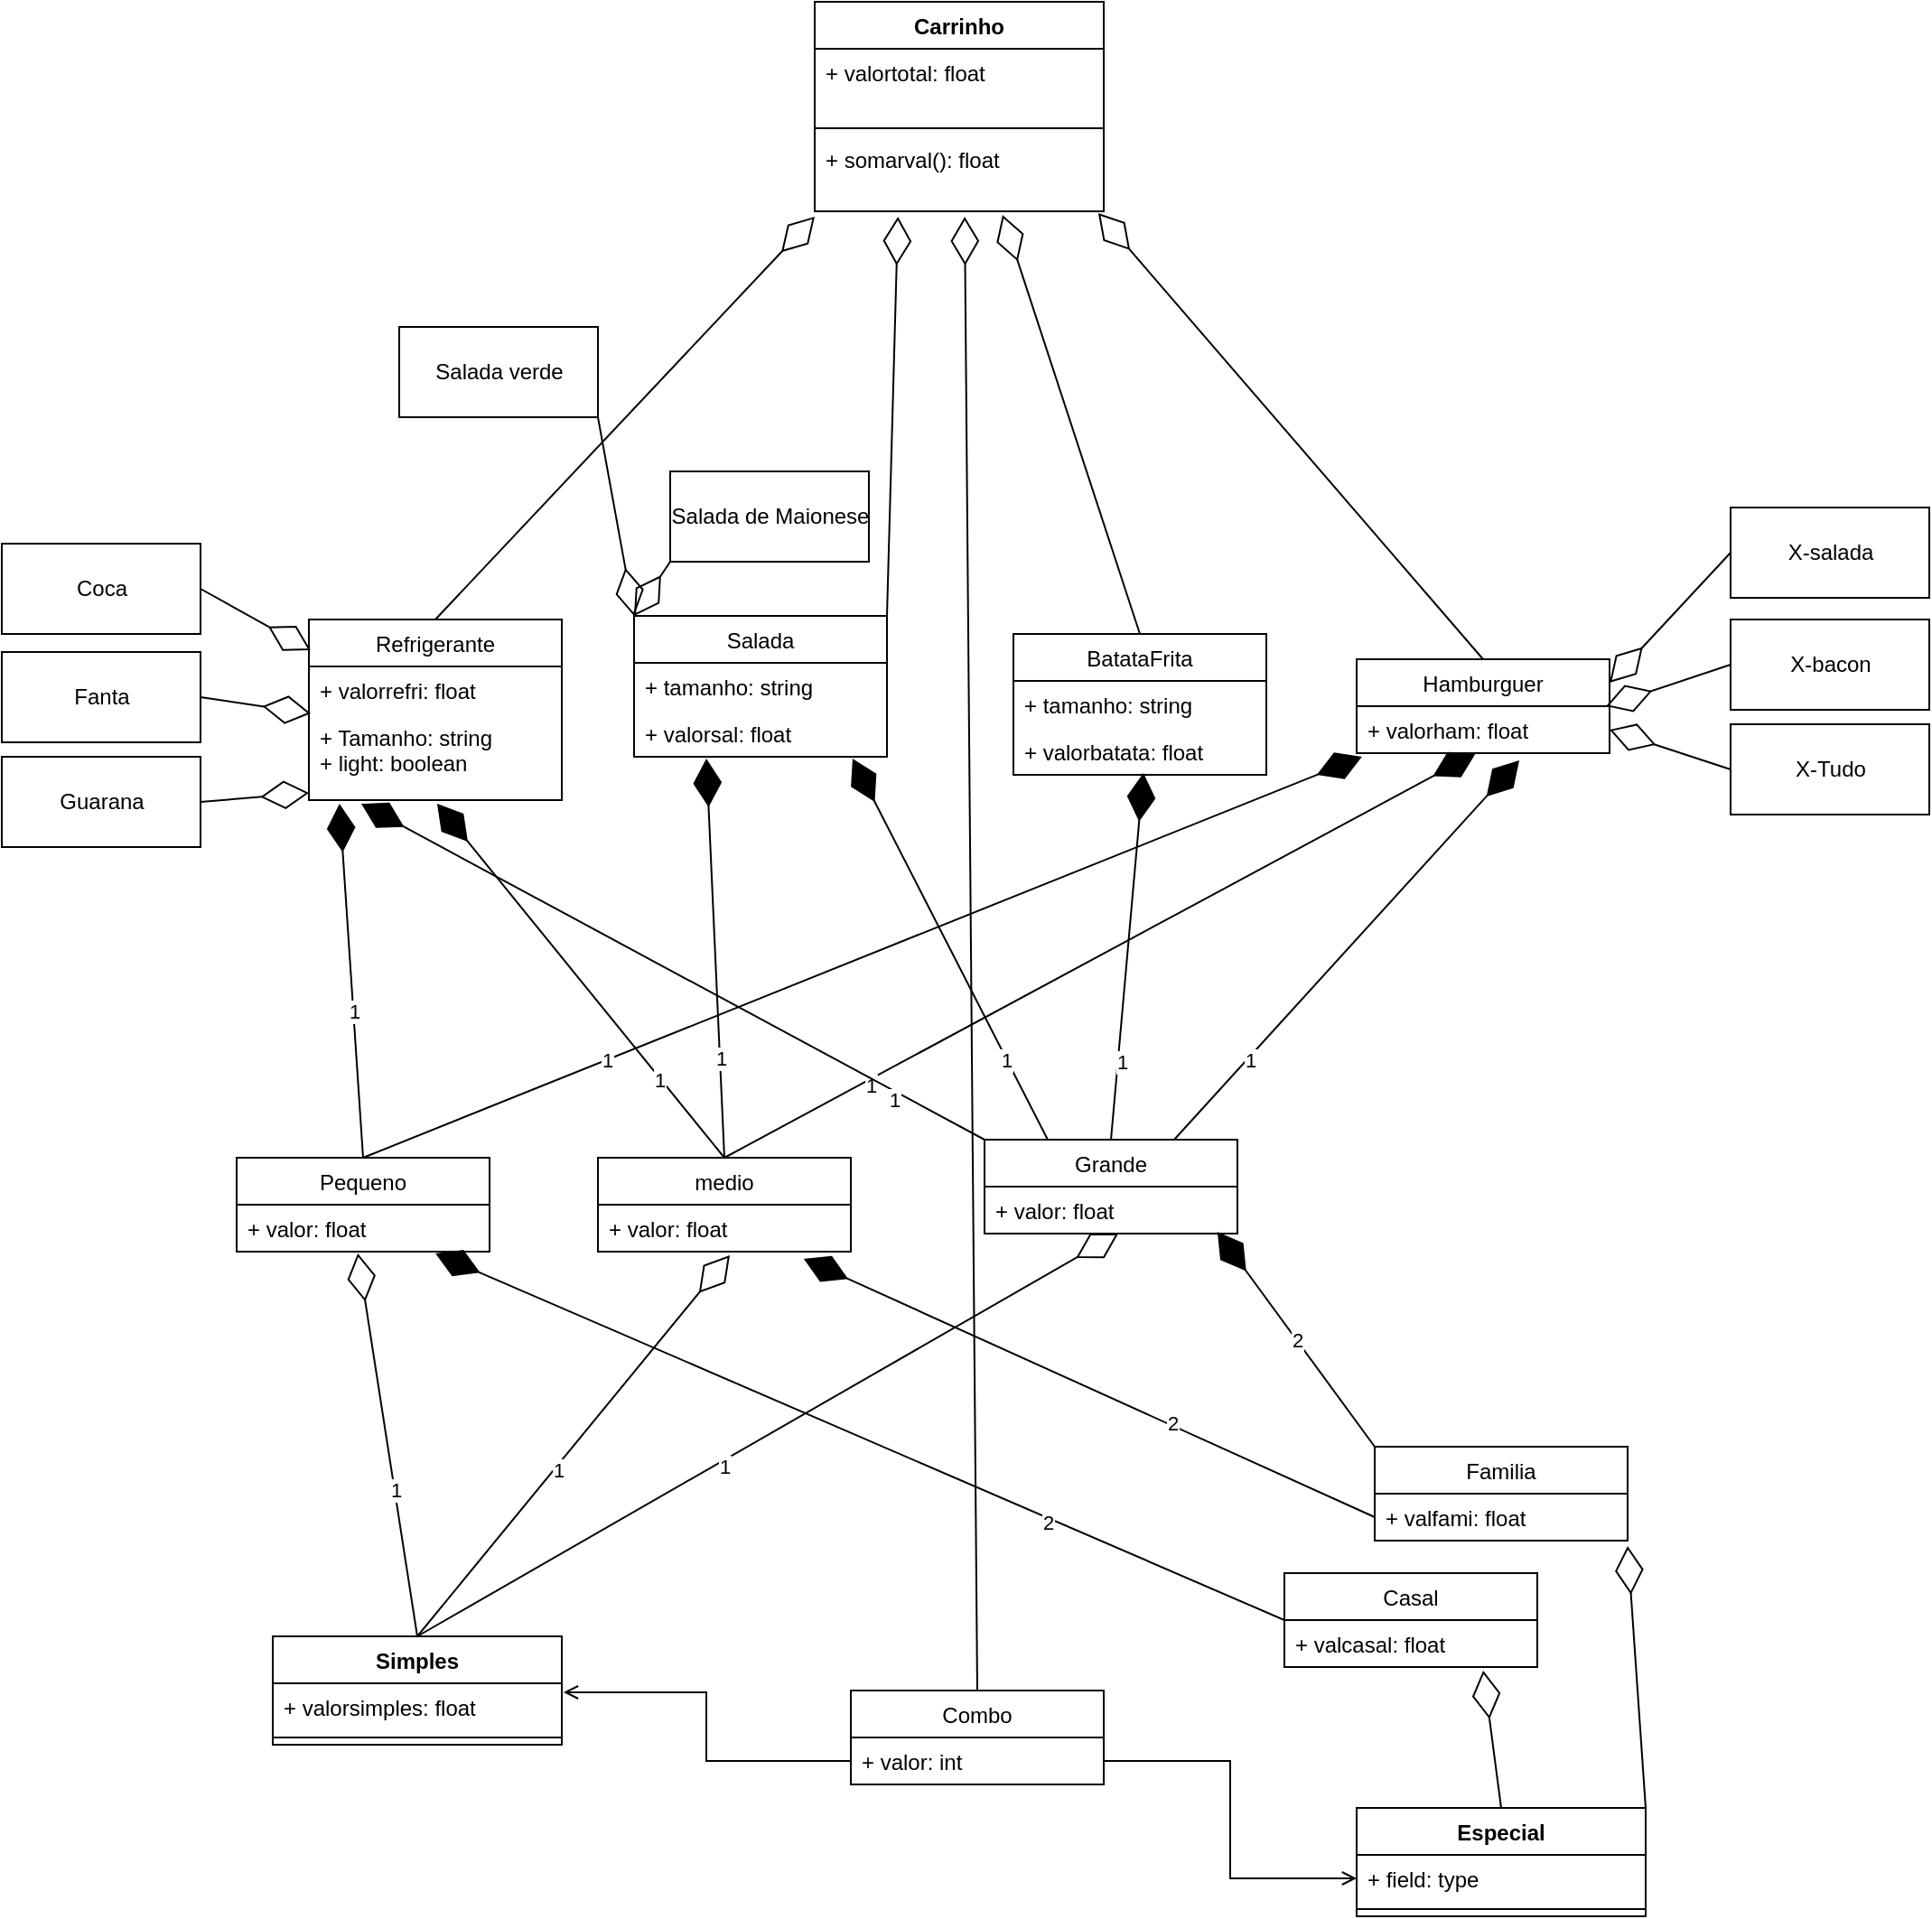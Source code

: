 <mxfile version="13.6.5" type="device"><diagram id="tYhjnZL1RdTvPGKoCXEk" name="Page-1"><mxGraphModel dx="1929" dy="582" grid="1" gridSize="10" guides="1" tooltips="1" connect="1" arrows="1" fold="1" page="1" pageScale="1" pageWidth="827" pageHeight="1169" math="0" shadow="0"><root><mxCell id="0"/><mxCell id="1" parent="0"/><mxCell id="Q4HthzHjRgCct4J1Y-gl-26" value="X-bacon" style="html=1;" vertex="1" parent="1"><mxGeometry x="827" y="402" width="110" height="50" as="geometry"/></mxCell><mxCell id="Q4HthzHjRgCct4J1Y-gl-27" value="X-salada" style="html=1;" vertex="1" parent="1"><mxGeometry x="827" y="340" width="110" height="50" as="geometry"/></mxCell><mxCell id="Q4HthzHjRgCct4J1Y-gl-28" value="X-Tudo" style="html=1;" vertex="1" parent="1"><mxGeometry x="827" y="460" width="110" height="50" as="geometry"/></mxCell><mxCell id="Q4HthzHjRgCct4J1Y-gl-32" value="Salada verde" style="html=1;" vertex="1" parent="1"><mxGeometry x="90" y="240" width="110" height="50" as="geometry"/></mxCell><mxCell id="Q4HthzHjRgCct4J1Y-gl-33" value="Salada de Maionese" style="html=1;" vertex="1" parent="1"><mxGeometry x="240" y="320" width="110" height="50" as="geometry"/></mxCell><mxCell id="Q4HthzHjRgCct4J1Y-gl-34" value="Coca" style="html=1;" vertex="1" parent="1"><mxGeometry x="-130" y="360" width="110" height="50" as="geometry"/></mxCell><mxCell id="Q4HthzHjRgCct4J1Y-gl-35" value="Fanta" style="html=1;" vertex="1" parent="1"><mxGeometry x="-130" y="420" width="110" height="50" as="geometry"/></mxCell><mxCell id="Q4HthzHjRgCct4J1Y-gl-36" value="Guarana" style="html=1;" vertex="1" parent="1"><mxGeometry x="-130" y="478" width="110" height="50" as="geometry"/></mxCell><mxCell id="Q4HthzHjRgCct4J1Y-gl-17" value="Refrigerante" style="swimlane;fontStyle=0;childLayout=stackLayout;horizontal=1;startSize=26;fillColor=none;horizontalStack=0;resizeParent=1;resizeParentMax=0;resizeLast=0;collapsible=1;marginBottom=0;" vertex="1" parent="1"><mxGeometry x="40" y="402" width="140" height="100" as="geometry"/></mxCell><mxCell id="Q4HthzHjRgCct4J1Y-gl-18" value="+ valorrefri: float" style="text;strokeColor=none;fillColor=none;align=left;verticalAlign=top;spacingLeft=4;spacingRight=4;overflow=hidden;rotatable=0;points=[[0,0.5],[1,0.5]];portConstraint=eastwest;" vertex="1" parent="Q4HthzHjRgCct4J1Y-gl-17"><mxGeometry y="26" width="140" height="26" as="geometry"/></mxCell><mxCell id="Q4HthzHjRgCct4J1Y-gl-19" value="+ Tamanho: string&#10;+ light: boolean" style="text;strokeColor=none;fillColor=none;align=left;verticalAlign=top;spacingLeft=4;spacingRight=4;overflow=hidden;rotatable=0;points=[[0,0.5],[1,0.5]];portConstraint=eastwest;" vertex="1" parent="Q4HthzHjRgCct4J1Y-gl-17"><mxGeometry y="52" width="140" height="48" as="geometry"/></mxCell><mxCell id="Q4HthzHjRgCct4J1Y-gl-13" value="Salada" style="swimlane;fontStyle=0;childLayout=stackLayout;horizontal=1;startSize=26;fillColor=none;horizontalStack=0;resizeParent=1;resizeParentMax=0;resizeLast=0;collapsible=1;marginBottom=0;" vertex="1" parent="1"><mxGeometry x="220" y="400" width="140" height="78" as="geometry"/></mxCell><mxCell id="Q4HthzHjRgCct4J1Y-gl-14" value="+ tamanho: string" style="text;strokeColor=none;fillColor=none;align=left;verticalAlign=top;spacingLeft=4;spacingRight=4;overflow=hidden;rotatable=0;points=[[0,0.5],[1,0.5]];portConstraint=eastwest;" vertex="1" parent="Q4HthzHjRgCct4J1Y-gl-13"><mxGeometry y="26" width="140" height="26" as="geometry"/></mxCell><mxCell id="Q4HthzHjRgCct4J1Y-gl-16" value="+ valorsal: float" style="text;strokeColor=none;fillColor=none;align=left;verticalAlign=top;spacingLeft=4;spacingRight=4;overflow=hidden;rotatable=0;points=[[0,0.5],[1,0.5]];portConstraint=eastwest;" vertex="1" parent="Q4HthzHjRgCct4J1Y-gl-13"><mxGeometry y="52" width="140" height="26" as="geometry"/></mxCell><mxCell id="Q4HthzHjRgCct4J1Y-gl-5" value="BatataFrita" style="swimlane;fontStyle=0;childLayout=stackLayout;horizontal=1;startSize=26;fillColor=none;horizontalStack=0;resizeParent=1;resizeParentMax=0;resizeLast=0;collapsible=1;marginBottom=0;" vertex="1" parent="1"><mxGeometry x="430" y="410" width="140" height="78" as="geometry"/></mxCell><mxCell id="Q4HthzHjRgCct4J1Y-gl-6" value="+ tamanho: string" style="text;strokeColor=none;fillColor=none;align=left;verticalAlign=top;spacingLeft=4;spacingRight=4;overflow=hidden;rotatable=0;points=[[0,0.5],[1,0.5]];portConstraint=eastwest;" vertex="1" parent="Q4HthzHjRgCct4J1Y-gl-5"><mxGeometry y="26" width="140" height="26" as="geometry"/></mxCell><mxCell id="Q4HthzHjRgCct4J1Y-gl-7" value="+ valorbatata: float" style="text;strokeColor=none;fillColor=none;align=left;verticalAlign=top;spacingLeft=4;spacingRight=4;overflow=hidden;rotatable=0;points=[[0,0.5],[1,0.5]];portConstraint=eastwest;" vertex="1" parent="Q4HthzHjRgCct4J1Y-gl-5"><mxGeometry y="52" width="140" height="26" as="geometry"/></mxCell><mxCell id="Q4HthzHjRgCct4J1Y-gl-87" value="" style="endArrow=diamondThin;endFill=0;endSize=24;html=1;exitX=0;exitY=0.5;exitDx=0;exitDy=0;entryX=1;entryY=0.25;entryDx=0;entryDy=0;" edge="1" parent="1" source="Q4HthzHjRgCct4J1Y-gl-27" target="Q4HthzHjRgCct4J1Y-gl-9"><mxGeometry width="160" relative="1" as="geometry"><mxPoint x="580" y="340" as="sourcePoint"/><mxPoint x="740" y="340" as="targetPoint"/></mxGeometry></mxCell><mxCell id="Q4HthzHjRgCct4J1Y-gl-88" value="" style="endArrow=diamondThin;endFill=0;endSize=24;html=1;exitX=0;exitY=0.5;exitDx=0;exitDy=0;entryX=0.986;entryY=0;entryDx=0;entryDy=0;entryPerimeter=0;" edge="1" parent="1" source="Q4HthzHjRgCct4J1Y-gl-26" target="Q4HthzHjRgCct4J1Y-gl-10"><mxGeometry width="160" relative="1" as="geometry"><mxPoint x="600" y="280" as="sourcePoint"/><mxPoint x="770" y="465" as="targetPoint"/></mxGeometry></mxCell><mxCell id="Q4HthzHjRgCct4J1Y-gl-89" value="" style="endArrow=diamondThin;endFill=0;endSize=24;html=1;exitX=0;exitY=0.5;exitDx=0;exitDy=0;entryX=1;entryY=0.5;entryDx=0;entryDy=0;" edge="1" parent="1" source="Q4HthzHjRgCct4J1Y-gl-28" target="Q4HthzHjRgCct4J1Y-gl-10"><mxGeometry width="160" relative="1" as="geometry"><mxPoint x="670" y="310" as="sourcePoint"/><mxPoint x="770" y="465" as="targetPoint"/></mxGeometry></mxCell><mxCell id="Q4HthzHjRgCct4J1Y-gl-90" value="" style="endArrow=diamondThin;endFill=0;endSize=24;html=1;exitX=0.5;exitY=0;exitDx=0;exitDy=0;entryX=0.519;entryY=1.071;entryDx=0;entryDy=0;entryPerimeter=0;" edge="1" parent="1" source="Q4HthzHjRgCct4J1Y-gl-67" target="Q4HthzHjRgCct4J1Y-gl-4"><mxGeometry width="160" relative="1" as="geometry"><mxPoint x="325" y="883" as="sourcePoint"/><mxPoint x="410" y="540" as="targetPoint"/></mxGeometry></mxCell><mxCell id="Q4HthzHjRgCct4J1Y-gl-91" value="" style="endArrow=diamondThin;endFill=0;endSize=24;html=1;exitX=0.5;exitY=0;exitDx=0;exitDy=0;entryX=0.981;entryY=1.024;entryDx=0;entryDy=0;entryPerimeter=0;" edge="1" parent="1" source="Q4HthzHjRgCct4J1Y-gl-9" target="Q4HthzHjRgCct4J1Y-gl-4"><mxGeometry width="160" relative="1" as="geometry"><mxPoint x="640" y="220" as="sourcePoint"/><mxPoint x="800" y="220" as="targetPoint"/></mxGeometry></mxCell><mxCell id="Q4HthzHjRgCct4J1Y-gl-92" value="" style="endArrow=diamondThin;endFill=0;endSize=24;html=1;exitX=0;exitY=1;exitDx=0;exitDy=0;entryX=0;entryY=0;entryDx=0;entryDy=0;" edge="1" parent="1" source="Q4HthzHjRgCct4J1Y-gl-33" target="Q4HthzHjRgCct4J1Y-gl-13"><mxGeometry width="160" relative="1" as="geometry"><mxPoint x="230" y="280" as="sourcePoint"/><mxPoint x="390" y="280" as="targetPoint"/></mxGeometry></mxCell><mxCell id="Q4HthzHjRgCct4J1Y-gl-93" value="" style="endArrow=diamondThin;endFill=0;endSize=24;html=1;exitX=1;exitY=1;exitDx=0;exitDy=0;entryX=0;entryY=0;entryDx=0;entryDy=0;" edge="1" parent="1" source="Q4HthzHjRgCct4J1Y-gl-32" target="Q4HthzHjRgCct4J1Y-gl-13"><mxGeometry width="160" relative="1" as="geometry"><mxPoint x="210" y="610" as="sourcePoint"/><mxPoint x="370" y="610" as="targetPoint"/></mxGeometry></mxCell><mxCell id="Q4HthzHjRgCct4J1Y-gl-94" value="" style="endArrow=diamondThin;endFill=0;endSize=24;html=1;exitX=1;exitY=0;exitDx=0;exitDy=0;entryX=0.288;entryY=1.071;entryDx=0;entryDy=0;entryPerimeter=0;" edge="1" parent="1" source="Q4HthzHjRgCct4J1Y-gl-13" target="Q4HthzHjRgCct4J1Y-gl-4"><mxGeometry width="160" relative="1" as="geometry"><mxPoint x="490" y="630" as="sourcePoint"/><mxPoint x="650" y="630" as="targetPoint"/></mxGeometry></mxCell><mxCell id="Q4HthzHjRgCct4J1Y-gl-95" value="" style="endArrow=diamondThin;endFill=0;endSize=24;html=1;exitX=0.5;exitY=0;exitDx=0;exitDy=0;entryX=0.65;entryY=1.048;entryDx=0;entryDy=0;entryPerimeter=0;" edge="1" parent="1" source="Q4HthzHjRgCct4J1Y-gl-5" target="Q4HthzHjRgCct4J1Y-gl-4"><mxGeometry width="160" relative="1" as="geometry"><mxPoint x="370" y="370" as="sourcePoint"/><mxPoint x="530" y="370" as="targetPoint"/></mxGeometry></mxCell><mxCell id="Q4HthzHjRgCct4J1Y-gl-96" value="" style="endArrow=diamondThin;endFill=0;endSize=24;html=1;exitX=1;exitY=0.5;exitDx=0;exitDy=0;entryX=0.007;entryY=0;entryDx=0;entryDy=0;entryPerimeter=0;" edge="1" parent="1" source="Q4HthzHjRgCct4J1Y-gl-35" target="Q4HthzHjRgCct4J1Y-gl-19"><mxGeometry width="160" relative="1" as="geometry"><mxPoint x="-60" y="290" as="sourcePoint"/><mxPoint x="100" y="290" as="targetPoint"/></mxGeometry></mxCell><mxCell id="Q4HthzHjRgCct4J1Y-gl-97" value="" style="endArrow=diamondThin;endFill=0;endSize=24;html=1;exitX=1;exitY=0.5;exitDx=0;exitDy=0;entryX=0;entryY=0.917;entryDx=0;entryDy=0;entryPerimeter=0;" edge="1" parent="1" source="Q4HthzHjRgCct4J1Y-gl-36" target="Q4HthzHjRgCct4J1Y-gl-19"><mxGeometry width="160" relative="1" as="geometry"><mxPoint x="-70" y="320" as="sourcePoint"/><mxPoint x="90" y="320" as="targetPoint"/></mxGeometry></mxCell><mxCell id="Q4HthzHjRgCct4J1Y-gl-98" value="" style="endArrow=diamondThin;endFill=0;endSize=24;html=1;exitX=1;exitY=0.5;exitDx=0;exitDy=0;entryX=0.007;entryY=0.17;entryDx=0;entryDy=0;entryPerimeter=0;" edge="1" parent="1" source="Q4HthzHjRgCct4J1Y-gl-34" target="Q4HthzHjRgCct4J1Y-gl-17"><mxGeometry width="160" relative="1" as="geometry"><mxPoint x="-80" y="250" as="sourcePoint"/><mxPoint x="80" y="250" as="targetPoint"/></mxGeometry></mxCell><mxCell id="Q4HthzHjRgCct4J1Y-gl-99" value="" style="endArrow=diamondThin;endFill=0;endSize=24;html=1;exitX=0.5;exitY=0;exitDx=0;exitDy=0;entryX=0;entryY=1.071;entryDx=0;entryDy=0;entryPerimeter=0;" edge="1" parent="1" source="Q4HthzHjRgCct4J1Y-gl-17" target="Q4HthzHjRgCct4J1Y-gl-4"><mxGeometry width="160" relative="1" as="geometry"><mxPoint x="70" y="350" as="sourcePoint"/><mxPoint x="230" y="350" as="targetPoint"/></mxGeometry></mxCell><mxCell id="Q4HthzHjRgCct4J1Y-gl-1" value="Carrinho" style="swimlane;fontStyle=1;align=center;verticalAlign=top;childLayout=stackLayout;horizontal=1;startSize=26;horizontalStack=0;resizeParent=1;resizeParentMax=0;resizeLast=0;collapsible=1;marginBottom=0;" vertex="1" parent="1"><mxGeometry x="320" y="60" width="160" height="116" as="geometry"/></mxCell><mxCell id="Q4HthzHjRgCct4J1Y-gl-2" value="+ valortotal: float" style="text;strokeColor=none;fillColor=none;align=left;verticalAlign=top;spacingLeft=4;spacingRight=4;overflow=hidden;rotatable=0;points=[[0,0.5],[1,0.5]];portConstraint=eastwest;" vertex="1" parent="Q4HthzHjRgCct4J1Y-gl-1"><mxGeometry y="26" width="160" height="40" as="geometry"/></mxCell><mxCell id="Q4HthzHjRgCct4J1Y-gl-3" value="" style="line;strokeWidth=1;fillColor=none;align=left;verticalAlign=middle;spacingTop=-1;spacingLeft=3;spacingRight=3;rotatable=0;labelPosition=right;points=[];portConstraint=eastwest;" vertex="1" parent="Q4HthzHjRgCct4J1Y-gl-1"><mxGeometry y="66" width="160" height="8" as="geometry"/></mxCell><mxCell id="Q4HthzHjRgCct4J1Y-gl-4" value="+ somarval(): float" style="text;strokeColor=none;fillColor=none;align=left;verticalAlign=top;spacingLeft=4;spacingRight=4;overflow=hidden;rotatable=0;points=[[0,0.5],[1,0.5]];portConstraint=eastwest;" vertex="1" parent="Q4HthzHjRgCct4J1Y-gl-1"><mxGeometry y="74" width="160" height="42" as="geometry"/></mxCell><mxCell id="Q4HthzHjRgCct4J1Y-gl-9" value="Hamburguer" style="swimlane;fontStyle=0;childLayout=stackLayout;horizontal=1;startSize=26;fillColor=none;horizontalStack=0;resizeParent=1;resizeParentMax=0;resizeLast=0;collapsible=1;marginBottom=0;" vertex="1" parent="1"><mxGeometry x="620" y="424" width="140" height="52" as="geometry"/></mxCell><mxCell id="Q4HthzHjRgCct4J1Y-gl-10" value="+ valorham: float" style="text;strokeColor=none;fillColor=none;align=left;verticalAlign=top;spacingLeft=4;spacingRight=4;overflow=hidden;rotatable=0;points=[[0,0.5],[1,0.5]];portConstraint=eastwest;" vertex="1" parent="Q4HthzHjRgCct4J1Y-gl-9"><mxGeometry y="26" width="140" height="26" as="geometry"/></mxCell><mxCell id="Q4HthzHjRgCct4J1Y-gl-67" value="Combo" style="swimlane;fontStyle=0;childLayout=stackLayout;horizontal=1;startSize=26;fillColor=none;horizontalStack=0;resizeParent=1;resizeParentMax=0;resizeLast=0;collapsible=1;marginBottom=0;" vertex="1" parent="1"><mxGeometry x="340" y="995" width="140" height="52" as="geometry"/></mxCell><mxCell id="Q4HthzHjRgCct4J1Y-gl-68" value="+ valor: int" style="text;strokeColor=none;fillColor=none;align=left;verticalAlign=top;spacingLeft=4;spacingRight=4;overflow=hidden;rotatable=0;points=[[0,0.5],[1,0.5]];portConstraint=eastwest;" vertex="1" parent="Q4HthzHjRgCct4J1Y-gl-67"><mxGeometry y="26" width="140" height="26" as="geometry"/></mxCell><mxCell id="Q4HthzHjRgCct4J1Y-gl-46" value="Simples" style="swimlane;fontStyle=1;align=center;verticalAlign=top;childLayout=stackLayout;horizontal=1;startSize=26;horizontalStack=0;resizeParent=1;resizeParentMax=0;resizeLast=0;collapsible=1;marginBottom=0;" vertex="1" parent="1"><mxGeometry x="20" y="965" width="160" height="60" as="geometry"/></mxCell><mxCell id="Q4HthzHjRgCct4J1Y-gl-47" value="+ valorsimples: float" style="text;strokeColor=none;fillColor=none;align=left;verticalAlign=top;spacingLeft=4;spacingRight=4;overflow=hidden;rotatable=0;points=[[0,0.5],[1,0.5]];portConstraint=eastwest;" vertex="1" parent="Q4HthzHjRgCct4J1Y-gl-46"><mxGeometry y="26" width="160" height="26" as="geometry"/></mxCell><mxCell id="Q4HthzHjRgCct4J1Y-gl-48" value="" style="line;strokeWidth=1;fillColor=none;align=left;verticalAlign=middle;spacingTop=-1;spacingLeft=3;spacingRight=3;rotatable=0;labelPosition=right;points=[];portConstraint=eastwest;" vertex="1" parent="Q4HthzHjRgCct4J1Y-gl-46"><mxGeometry y="52" width="160" height="8" as="geometry"/></mxCell><mxCell id="Q4HthzHjRgCct4J1Y-gl-100" value="" style="endArrow=diamondThin;endFill=1;endSize=24;html=1;exitX=0.5;exitY=0;exitDx=0;exitDy=0;entryX=0.121;entryY=1.042;entryDx=0;entryDy=0;entryPerimeter=0;" edge="1" parent="1" source="Q4HthzHjRgCct4J1Y-gl-79" target="Q4HthzHjRgCct4J1Y-gl-19"><mxGeometry width="160" relative="1" as="geometry"><mxPoint x="50" y="700" as="sourcePoint"/><mxPoint x="210" y="700" as="targetPoint"/></mxGeometry></mxCell><mxCell id="Q4HthzHjRgCct4J1Y-gl-115" value="1" style="edgeLabel;html=1;align=center;verticalAlign=middle;resizable=0;points=[];" vertex="1" connectable="0" parent="Q4HthzHjRgCct4J1Y-gl-100"><mxGeometry x="-0.17" relative="1" as="geometry"><mxPoint as="offset"/></mxGeometry></mxCell><mxCell id="Q4HthzHjRgCct4J1Y-gl-101" value="" style="endArrow=diamondThin;endFill=1;endSize=24;html=1;exitX=0.5;exitY=0;exitDx=0;exitDy=0;entryX=0.021;entryY=1.077;entryDx=0;entryDy=0;entryPerimeter=0;" edge="1" parent="1" source="Q4HthzHjRgCct4J1Y-gl-79" target="Q4HthzHjRgCct4J1Y-gl-10"><mxGeometry width="160" relative="1" as="geometry"><mxPoint x="140" y="700" as="sourcePoint"/><mxPoint x="618.04" y="504.002" as="targetPoint"/></mxGeometry></mxCell><mxCell id="Q4HthzHjRgCct4J1Y-gl-116" value="1" style="edgeLabel;html=1;align=center;verticalAlign=middle;resizable=0;points=[];" vertex="1" connectable="0" parent="Q4HthzHjRgCct4J1Y-gl-101"><mxGeometry x="-0.511" relative="1" as="geometry"><mxPoint as="offset"/></mxGeometry></mxCell><mxCell id="Q4HthzHjRgCct4J1Y-gl-102" value="" style="endArrow=diamondThin;endFill=1;endSize=24;html=1;exitX=0.5;exitY=0;exitDx=0;exitDy=0;entryX=0.507;entryY=1.042;entryDx=0;entryDy=0;entryPerimeter=0;" edge="1" parent="1" source="Q4HthzHjRgCct4J1Y-gl-75" target="Q4HthzHjRgCct4J1Y-gl-19"><mxGeometry width="160" relative="1" as="geometry"><mxPoint x="300" y="700" as="sourcePoint"/><mxPoint x="460" y="700" as="targetPoint"/></mxGeometry></mxCell><mxCell id="Q4HthzHjRgCct4J1Y-gl-117" value="1" style="edgeLabel;html=1;align=center;verticalAlign=middle;resizable=0;points=[];" vertex="1" connectable="0" parent="Q4HthzHjRgCct4J1Y-gl-102"><mxGeometry x="-0.547" y="1" relative="1" as="geometry"><mxPoint as="offset"/></mxGeometry></mxCell><mxCell id="Q4HthzHjRgCct4J1Y-gl-103" value="" style="endArrow=diamondThin;endFill=1;endSize=24;html=1;exitX=0.5;exitY=0;exitDx=0;exitDy=0;entryX=0.286;entryY=1.038;entryDx=0;entryDy=0;entryPerimeter=0;" edge="1" parent="1" source="Q4HthzHjRgCct4J1Y-gl-75" target="Q4HthzHjRgCct4J1Y-gl-16"><mxGeometry width="160" relative="1" as="geometry"><mxPoint x="510" y="670" as="sourcePoint"/><mxPoint x="338" y="507" as="targetPoint"/></mxGeometry></mxCell><mxCell id="Q4HthzHjRgCct4J1Y-gl-118" value="1" style="edgeLabel;html=1;align=center;verticalAlign=middle;resizable=0;points=[];" vertex="1" connectable="0" parent="Q4HthzHjRgCct4J1Y-gl-103"><mxGeometry x="-0.502" relative="1" as="geometry"><mxPoint as="offset"/></mxGeometry></mxCell><mxCell id="Q4HthzHjRgCct4J1Y-gl-104" value="" style="endArrow=diamondThin;endFill=1;endSize=24;html=1;exitX=0.5;exitY=0;exitDx=0;exitDy=0;entryX=0.471;entryY=1;entryDx=0;entryDy=0;entryPerimeter=0;" edge="1" parent="1" source="Q4HthzHjRgCct4J1Y-gl-75" target="Q4HthzHjRgCct4J1Y-gl-10"><mxGeometry width="160" relative="1" as="geometry"><mxPoint x="470" y="690" as="sourcePoint"/><mxPoint x="667.04" y="504.99" as="targetPoint"/></mxGeometry></mxCell><mxCell id="Q4HthzHjRgCct4J1Y-gl-119" value="1" style="edgeLabel;html=1;align=center;verticalAlign=middle;resizable=0;points=[];" vertex="1" connectable="0" parent="Q4HthzHjRgCct4J1Y-gl-104"><mxGeometry x="-0.619" y="-3" relative="1" as="geometry"><mxPoint as="offset"/></mxGeometry></mxCell><mxCell id="Q4HthzHjRgCct4J1Y-gl-105" value="" style="endArrow=diamondThin;endFill=1;endSize=24;html=1;exitX=0.25;exitY=0;exitDx=0;exitDy=0;entryX=0.864;entryY=1.038;entryDx=0;entryDy=0;entryPerimeter=0;" edge="1" parent="1" source="Q4HthzHjRgCct4J1Y-gl-83" target="Q4HthzHjRgCct4J1Y-gl-16"><mxGeometry width="160" relative="1" as="geometry"><mxPoint x="610" y="650" as="sourcePoint"/><mxPoint x="770" y="650" as="targetPoint"/></mxGeometry></mxCell><mxCell id="Q4HthzHjRgCct4J1Y-gl-121" value="1" style="edgeLabel;html=1;align=center;verticalAlign=middle;resizable=0;points=[];" vertex="1" connectable="0" parent="Q4HthzHjRgCct4J1Y-gl-105"><mxGeometry x="-0.578" relative="1" as="geometry"><mxPoint as="offset"/></mxGeometry></mxCell><mxCell id="Q4HthzHjRgCct4J1Y-gl-106" value="" style="endArrow=diamondThin;endFill=1;endSize=24;html=1;exitX=0;exitY=0;exitDx=0;exitDy=0;entryX=0.207;entryY=1.042;entryDx=0;entryDy=0;entryPerimeter=0;" edge="1" parent="1" source="Q4HthzHjRgCct4J1Y-gl-83" target="Q4HthzHjRgCct4J1Y-gl-19"><mxGeometry width="160" relative="1" as="geometry"><mxPoint x="600" y="610" as="sourcePoint"/><mxPoint x="760" y="610" as="targetPoint"/></mxGeometry></mxCell><mxCell id="Q4HthzHjRgCct4J1Y-gl-120" value="1" style="edgeLabel;html=1;align=center;verticalAlign=middle;resizable=0;points=[];" vertex="1" connectable="0" parent="Q4HthzHjRgCct4J1Y-gl-106"><mxGeometry x="-0.723" y="4" relative="1" as="geometry"><mxPoint as="offset"/></mxGeometry></mxCell><mxCell id="Q4HthzHjRgCct4J1Y-gl-107" value="" style="endArrow=diamondThin;endFill=1;endSize=24;html=1;exitX=0.5;exitY=0;exitDx=0;exitDy=0;entryX=0.514;entryY=0.962;entryDx=0;entryDy=0;entryPerimeter=0;" edge="1" parent="1" source="Q4HthzHjRgCct4J1Y-gl-83" target="Q4HthzHjRgCct4J1Y-gl-7"><mxGeometry width="160" relative="1" as="geometry"><mxPoint x="580" y="680" as="sourcePoint"/><mxPoint x="740" y="680" as="targetPoint"/></mxGeometry></mxCell><mxCell id="Q4HthzHjRgCct4J1Y-gl-122" value="1" style="edgeLabel;html=1;align=center;verticalAlign=middle;resizable=0;points=[];" vertex="1" connectable="0" parent="Q4HthzHjRgCct4J1Y-gl-107"><mxGeometry x="-0.566" y="-2" relative="1" as="geometry"><mxPoint as="offset"/></mxGeometry></mxCell><mxCell id="Q4HthzHjRgCct4J1Y-gl-108" value="" style="endArrow=diamondThin;endFill=1;endSize=24;html=1;exitX=0.75;exitY=0;exitDx=0;exitDy=0;entryX=0.643;entryY=1.154;entryDx=0;entryDy=0;entryPerimeter=0;" edge="1" parent="1" source="Q4HthzHjRgCct4J1Y-gl-83" target="Q4HthzHjRgCct4J1Y-gl-10"><mxGeometry width="160" relative="1" as="geometry"><mxPoint x="580" y="710" as="sourcePoint"/><mxPoint x="701.06" y="504.99" as="targetPoint"/></mxGeometry></mxCell><mxCell id="Q4HthzHjRgCct4J1Y-gl-123" value="1" style="edgeLabel;html=1;align=center;verticalAlign=middle;resizable=0;points=[];" vertex="1" connectable="0" parent="Q4HthzHjRgCct4J1Y-gl-108"><mxGeometry x="-0.574" y="-1" relative="1" as="geometry"><mxPoint as="offset"/></mxGeometry></mxCell><mxCell id="Q4HthzHjRgCct4J1Y-gl-109" value="" style="endArrow=diamondThin;endFill=0;endSize=24;html=1;exitX=0.5;exitY=0;exitDx=0;exitDy=0;entryX=0.479;entryY=1.038;entryDx=0;entryDy=0;entryPerimeter=0;" edge="1" parent="1" source="Q4HthzHjRgCct4J1Y-gl-46" target="Q4HthzHjRgCct4J1Y-gl-80"><mxGeometry width="160" relative="1" as="geometry"><mxPoint x="100" y="890" as="sourcePoint"/><mxPoint x="68.04" y="806.99" as="targetPoint"/></mxGeometry></mxCell><mxCell id="Q4HthzHjRgCct4J1Y-gl-112" value="1" style="edgeLabel;html=1;align=center;verticalAlign=middle;resizable=0;points=[];" vertex="1" connectable="0" parent="Q4HthzHjRgCct4J1Y-gl-109"><mxGeometry x="-0.237" relative="1" as="geometry"><mxPoint as="offset"/></mxGeometry></mxCell><mxCell id="Q4HthzHjRgCct4J1Y-gl-110" value="" style="endArrow=diamondThin;endFill=0;endSize=24;html=1;exitX=0.5;exitY=0;exitDx=0;exitDy=0;" edge="1" parent="1" source="Q4HthzHjRgCct4J1Y-gl-46"><mxGeometry width="160" relative="1" as="geometry"><mxPoint x="200" y="910" as="sourcePoint"/><mxPoint x="273" y="754" as="targetPoint"/></mxGeometry></mxCell><mxCell id="Q4HthzHjRgCct4J1Y-gl-113" value="1" style="edgeLabel;html=1;align=center;verticalAlign=middle;resizable=0;points=[];" vertex="1" connectable="0" parent="Q4HthzHjRgCct4J1Y-gl-110"><mxGeometry x="-0.121" y="-2" relative="1" as="geometry"><mxPoint y="-1" as="offset"/></mxGeometry></mxCell><mxCell id="Q4HthzHjRgCct4J1Y-gl-111" value="" style="endArrow=diamondThin;endFill=0;endSize=24;html=1;exitX=0.5;exitY=0;exitDx=0;exitDy=0;entryX=0.529;entryY=1;entryDx=0;entryDy=0;entryPerimeter=0;" edge="1" parent="1" source="Q4HthzHjRgCct4J1Y-gl-46" target="Q4HthzHjRgCct4J1Y-gl-84"><mxGeometry width="160" relative="1" as="geometry"><mxPoint x="210" y="930" as="sourcePoint"/><mxPoint x="485.96" y="770.99" as="targetPoint"/></mxGeometry></mxCell><mxCell id="Q4HthzHjRgCct4J1Y-gl-114" value="1" style="edgeLabel;html=1;align=center;verticalAlign=middle;resizable=0;points=[];" vertex="1" connectable="0" parent="Q4HthzHjRgCct4J1Y-gl-111"><mxGeometry x="-0.136" y="-3" relative="1" as="geometry"><mxPoint as="offset"/></mxGeometry></mxCell><mxCell id="Q4HthzHjRgCct4J1Y-gl-83" value="Grande" style="swimlane;fontStyle=0;childLayout=stackLayout;horizontal=1;startSize=26;fillColor=none;horizontalStack=0;resizeParent=1;resizeParentMax=0;resizeLast=0;collapsible=1;marginBottom=0;" vertex="1" parent="1"><mxGeometry x="414" y="690" width="140" height="52" as="geometry"/></mxCell><mxCell id="Q4HthzHjRgCct4J1Y-gl-84" value="+ valor: float" style="text;strokeColor=none;fillColor=none;align=left;verticalAlign=top;spacingLeft=4;spacingRight=4;overflow=hidden;rotatable=0;points=[[0,0.5],[1,0.5]];portConstraint=eastwest;" vertex="1" parent="Q4HthzHjRgCct4J1Y-gl-83"><mxGeometry y="26" width="140" height="26" as="geometry"/></mxCell><mxCell id="Q4HthzHjRgCct4J1Y-gl-75" value="medio" style="swimlane;fontStyle=0;childLayout=stackLayout;horizontal=1;startSize=26;fillColor=none;horizontalStack=0;resizeParent=1;resizeParentMax=0;resizeLast=0;collapsible=1;marginBottom=0;" vertex="1" parent="1"><mxGeometry x="200" y="700" width="140" height="52" as="geometry"/></mxCell><mxCell id="Q4HthzHjRgCct4J1Y-gl-76" value="+ valor: float" style="text;strokeColor=none;fillColor=none;align=left;verticalAlign=top;spacingLeft=4;spacingRight=4;overflow=hidden;rotatable=0;points=[[0,0.5],[1,0.5]];portConstraint=eastwest;" vertex="1" parent="Q4HthzHjRgCct4J1Y-gl-75"><mxGeometry y="26" width="140" height="26" as="geometry"/></mxCell><mxCell id="Q4HthzHjRgCct4J1Y-gl-130" value="Familia" style="swimlane;fontStyle=0;childLayout=stackLayout;horizontal=1;startSize=26;fillColor=none;horizontalStack=0;resizeParent=1;resizeParentMax=0;resizeLast=0;collapsible=1;marginBottom=0;" vertex="1" parent="1"><mxGeometry x="630" y="860" width="140" height="52" as="geometry"/></mxCell><mxCell id="Q4HthzHjRgCct4J1Y-gl-131" value="+ valfami: float" style="text;strokeColor=none;fillColor=none;align=left;verticalAlign=top;spacingLeft=4;spacingRight=4;overflow=hidden;rotatable=0;points=[[0,0.5],[1,0.5]];portConstraint=eastwest;" vertex="1" parent="Q4HthzHjRgCct4J1Y-gl-130"><mxGeometry y="26" width="140" height="26" as="geometry"/></mxCell><mxCell id="Q4HthzHjRgCct4J1Y-gl-135" value="" style="endArrow=diamondThin;endFill=1;endSize=24;html=1;entryX=0.786;entryY=1.038;entryDx=0;entryDy=0;exitX=0;exitY=0.5;exitDx=0;exitDy=0;entryPerimeter=0;" edge="1" parent="1" source="Q4HthzHjRgCct4J1Y-gl-126" target="Q4HthzHjRgCct4J1Y-gl-80"><mxGeometry width="160" relative="1" as="geometry"><mxPoint x="440" y="940" as="sourcePoint"/><mxPoint x="140" y="791" as="targetPoint"/></mxGeometry></mxCell><mxCell id="Q4HthzHjRgCct4J1Y-gl-136" value="2" style="edgeLabel;html=1;align=center;verticalAlign=middle;resizable=0;points=[];" vertex="1" connectable="0" parent="Q4HthzHjRgCct4J1Y-gl-135"><mxGeometry x="-0.443" y="2" relative="1" as="geometry"><mxPoint as="offset"/></mxGeometry></mxCell><mxCell id="Q4HthzHjRgCct4J1Y-gl-137" value="2" style="endArrow=diamondThin;endFill=1;endSize=24;html=1;entryX=0.921;entryY=0.962;entryDx=0;entryDy=0;entryPerimeter=0;exitX=0;exitY=0;exitDx=0;exitDy=0;" edge="1" parent="1" source="Q4HthzHjRgCct4J1Y-gl-130" target="Q4HthzHjRgCct4J1Y-gl-84"><mxGeometry width="160" relative="1" as="geometry"><mxPoint x="470" y="870" as="sourcePoint"/><mxPoint x="554" y="770.99" as="targetPoint"/></mxGeometry></mxCell><mxCell id="Q4HthzHjRgCct4J1Y-gl-138" value="" style="endArrow=diamondThin;endFill=1;endSize=24;html=1;entryX=0.814;entryY=1.154;entryDx=0;entryDy=0;entryPerimeter=0;exitX=0;exitY=0.5;exitDx=0;exitDy=0;" edge="1" parent="1" source="Q4HthzHjRgCct4J1Y-gl-131" target="Q4HthzHjRgCct4J1Y-gl-76"><mxGeometry width="160" relative="1" as="geometry"><mxPoint x="430" y="860" as="sourcePoint"/><mxPoint x="338.04" y="808.004" as="targetPoint"/></mxGeometry></mxCell><mxCell id="Q4HthzHjRgCct4J1Y-gl-139" value="2" style="edgeLabel;html=1;align=center;verticalAlign=middle;resizable=0;points=[];" vertex="1" connectable="0" parent="Q4HthzHjRgCct4J1Y-gl-138"><mxGeometry x="-0.286" y="-1" relative="1" as="geometry"><mxPoint as="offset"/></mxGeometry></mxCell><mxCell id="Q4HthzHjRgCct4J1Y-gl-126" value="Casal" style="swimlane;fontStyle=0;childLayout=stackLayout;horizontal=1;startSize=26;fillColor=none;horizontalStack=0;resizeParent=1;resizeParentMax=0;resizeLast=0;collapsible=1;marginBottom=0;" vertex="1" parent="1"><mxGeometry x="580" y="930" width="140" height="52" as="geometry"/></mxCell><mxCell id="Q4HthzHjRgCct4J1Y-gl-127" value="+ valcasal: float" style="text;strokeColor=none;fillColor=none;align=left;verticalAlign=top;spacingLeft=4;spacingRight=4;overflow=hidden;rotatable=0;points=[[0,0.5],[1,0.5]];portConstraint=eastwest;" vertex="1" parent="Q4HthzHjRgCct4J1Y-gl-126"><mxGeometry y="26" width="140" height="26" as="geometry"/></mxCell><mxCell id="Q4HthzHjRgCct4J1Y-gl-71" value="Especial" style="swimlane;fontStyle=1;align=center;verticalAlign=top;childLayout=stackLayout;horizontal=1;startSize=26;horizontalStack=0;resizeParent=1;resizeParentMax=0;resizeLast=0;collapsible=1;marginBottom=0;" vertex="1" parent="1"><mxGeometry x="620" y="1060" width="160" height="60" as="geometry"/></mxCell><mxCell id="Q4HthzHjRgCct4J1Y-gl-72" value="+ field: type" style="text;strokeColor=none;fillColor=none;align=left;verticalAlign=top;spacingLeft=4;spacingRight=4;overflow=hidden;rotatable=0;points=[[0,0.5],[1,0.5]];portConstraint=eastwest;" vertex="1" parent="Q4HthzHjRgCct4J1Y-gl-71"><mxGeometry y="26" width="160" height="26" as="geometry"/></mxCell><mxCell id="Q4HthzHjRgCct4J1Y-gl-73" value="" style="line;strokeWidth=1;fillColor=none;align=left;verticalAlign=middle;spacingTop=-1;spacingLeft=3;spacingRight=3;rotatable=0;labelPosition=right;points=[];portConstraint=eastwest;" vertex="1" parent="Q4HthzHjRgCct4J1Y-gl-71"><mxGeometry y="52" width="160" height="8" as="geometry"/></mxCell><mxCell id="Q4HthzHjRgCct4J1Y-gl-140" value="" style="endArrow=diamondThin;endFill=0;endSize=24;html=1;exitX=1;exitY=0;exitDx=0;exitDy=0;entryX=1;entryY=1.115;entryDx=0;entryDy=0;entryPerimeter=0;" edge="1" parent="1" source="Q4HthzHjRgCct4J1Y-gl-71" target="Q4HthzHjRgCct4J1Y-gl-131"><mxGeometry width="160" relative="1" as="geometry"><mxPoint x="660" y="1010" as="sourcePoint"/><mxPoint x="820" y="1010" as="targetPoint"/></mxGeometry></mxCell><mxCell id="Q4HthzHjRgCct4J1Y-gl-141" value="" style="endArrow=diamondThin;endFill=0;endSize=24;html=1;exitX=0.5;exitY=0;exitDx=0;exitDy=0;entryX=0.786;entryY=1.077;entryDx=0;entryDy=0;entryPerimeter=0;" edge="1" parent="1" source="Q4HthzHjRgCct4J1Y-gl-71" target="Q4HthzHjRgCct4J1Y-gl-127"><mxGeometry width="160" relative="1" as="geometry"><mxPoint x="530" y="1010" as="sourcePoint"/><mxPoint x="690" y="1010" as="targetPoint"/></mxGeometry></mxCell><mxCell id="Q4HthzHjRgCct4J1Y-gl-79" value="Pequeno" style="swimlane;fontStyle=0;childLayout=stackLayout;horizontal=1;startSize=26;fillColor=none;horizontalStack=0;resizeParent=1;resizeParentMax=0;resizeLast=0;collapsible=1;marginBottom=0;" vertex="1" parent="1"><mxGeometry y="700" width="140" height="52" as="geometry"/></mxCell><mxCell id="Q4HthzHjRgCct4J1Y-gl-80" value="+ valor: float" style="text;strokeColor=none;fillColor=none;align=left;verticalAlign=top;spacingLeft=4;spacingRight=4;overflow=hidden;rotatable=0;points=[[0,0.5],[1,0.5]];portConstraint=eastwest;" vertex="1" parent="Q4HthzHjRgCct4J1Y-gl-79"><mxGeometry y="26" width="140" height="26" as="geometry"/></mxCell><mxCell id="Q4HthzHjRgCct4J1Y-gl-149" style="edgeStyle=orthogonalEdgeStyle;rounded=0;orthogonalLoop=1;jettySize=auto;html=1;entryX=1.006;entryY=0.192;entryDx=0;entryDy=0;entryPerimeter=0;endArrow=open;endFill=0;" edge="1" parent="1" source="Q4HthzHjRgCct4J1Y-gl-68" target="Q4HthzHjRgCct4J1Y-gl-47"><mxGeometry relative="1" as="geometry"/></mxCell><mxCell id="Q4HthzHjRgCct4J1Y-gl-150" style="edgeStyle=orthogonalEdgeStyle;rounded=0;orthogonalLoop=1;jettySize=auto;html=1;entryX=0;entryY=0.5;entryDx=0;entryDy=0;endArrow=open;endFill=0;" edge="1" parent="1" source="Q4HthzHjRgCct4J1Y-gl-68" target="Q4HthzHjRgCct4J1Y-gl-72"><mxGeometry relative="1" as="geometry"/></mxCell></root></mxGraphModel></diagram></mxfile>